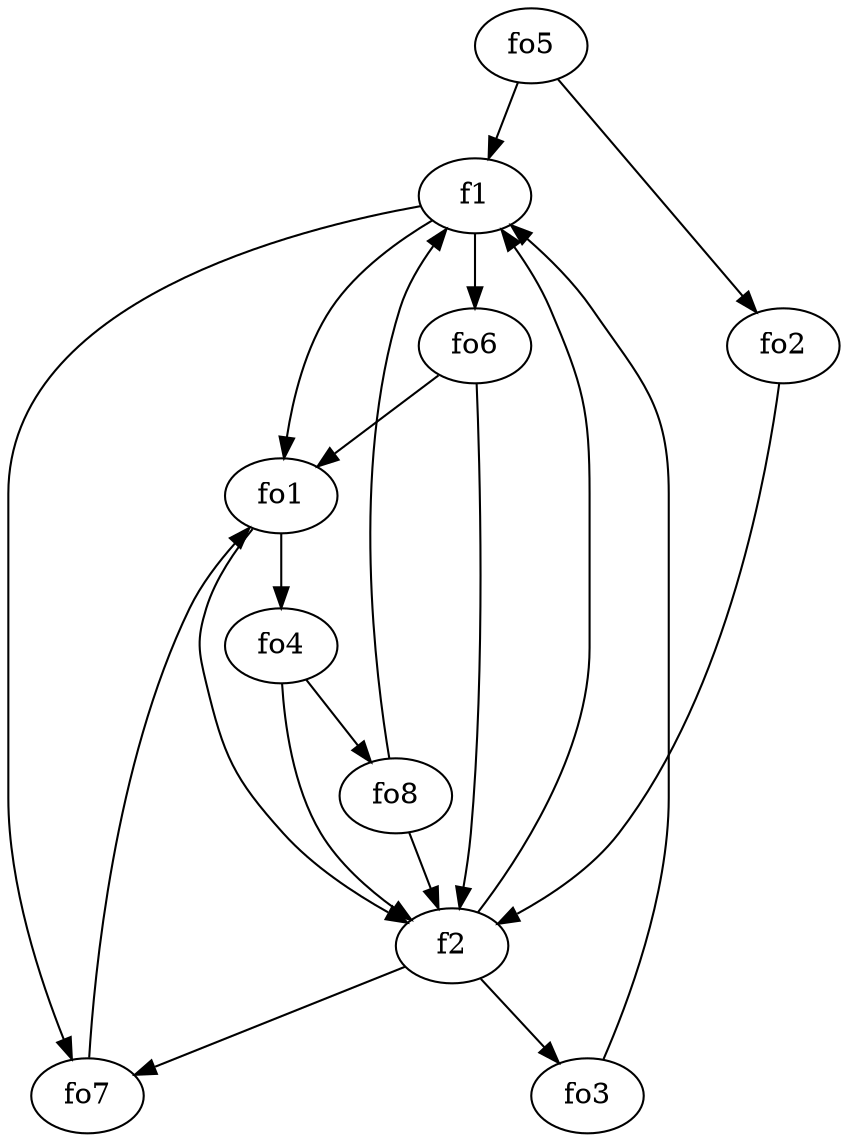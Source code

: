 strict digraph  {
f1;
f2;
fo1;
fo2;
fo3;
fo4;
fo5;
fo6;
fo7;
fo8;
f1 -> fo7  [weight=2];
f1 -> fo6  [weight=2];
f1 -> fo1  [weight=2];
f2 -> fo3  [weight=2];
f2 -> f1  [weight=2];
f2 -> fo7  [weight=2];
fo1 -> f2  [weight=2];
fo1 -> fo4  [weight=2];
fo2 -> f2  [weight=2];
fo3 -> f1  [weight=2];
fo4 -> fo8  [weight=2];
fo4 -> f2  [weight=2];
fo5 -> f1  [weight=2];
fo5 -> fo2  [weight=2];
fo6 -> f2  [weight=2];
fo6 -> fo1  [weight=2];
fo7 -> fo1  [weight=2];
fo8 -> f1  [weight=2];
fo8 -> f2  [weight=2];
}

